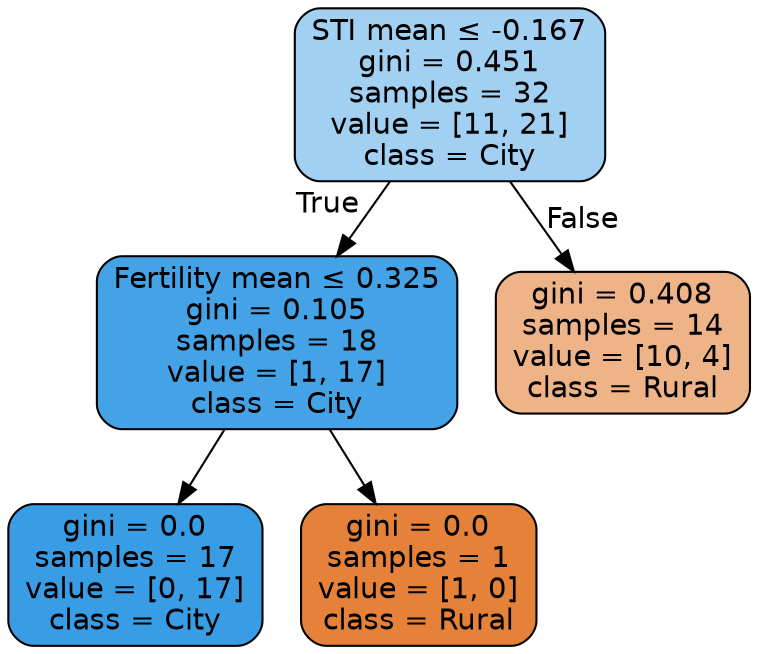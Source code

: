 digraph Tree {
node [shape=box, style="filled, rounded", color="black", fontname=helvetica] ;
edge [fontname=helvetica] ;
0 [label=<STI mean &le; -0.167<br/>gini = 0.451<br/>samples = 32<br/>value = [11, 21]<br/>class = City>, fillcolor="#399de579"] ;
1 [label=<Fertility mean &le; 0.325<br/>gini = 0.105<br/>samples = 18<br/>value = [1, 17]<br/>class = City>, fillcolor="#399de5f0"] ;
0 -> 1 [labeldistance=2.5, labelangle=45, headlabel="True"] ;
2 [label=<gini = 0.0<br/>samples = 17<br/>value = [0, 17]<br/>class = City>, fillcolor="#399de5ff"] ;
1 -> 2 ;
3 [label=<gini = 0.0<br/>samples = 1<br/>value = [1, 0]<br/>class = Rural>, fillcolor="#e58139ff"] ;
1 -> 3 ;
4 [label=<gini = 0.408<br/>samples = 14<br/>value = [10, 4]<br/>class = Rural>, fillcolor="#e5813999"] ;
0 -> 4 [labeldistance=2.5, labelangle=-45, headlabel="False"] ;
}